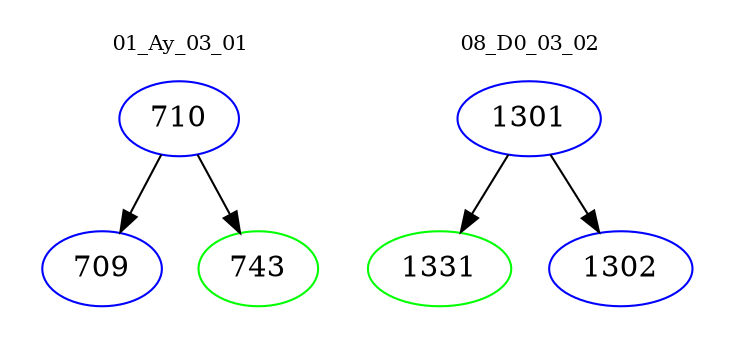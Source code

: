 digraph{
subgraph cluster_0 {
color = white
label = "01_Ay_03_01";
fontsize=10;
T0_710 [label="710", color="blue"]
T0_710 -> T0_709 [color="black"]
T0_709 [label="709", color="blue"]
T0_710 -> T0_743 [color="black"]
T0_743 [label="743", color="green"]
}
subgraph cluster_1 {
color = white
label = "08_D0_03_02";
fontsize=10;
T1_1301 [label="1301", color="blue"]
T1_1301 -> T1_1331 [color="black"]
T1_1331 [label="1331", color="green"]
T1_1301 -> T1_1302 [color="black"]
T1_1302 [label="1302", color="blue"]
}
}
